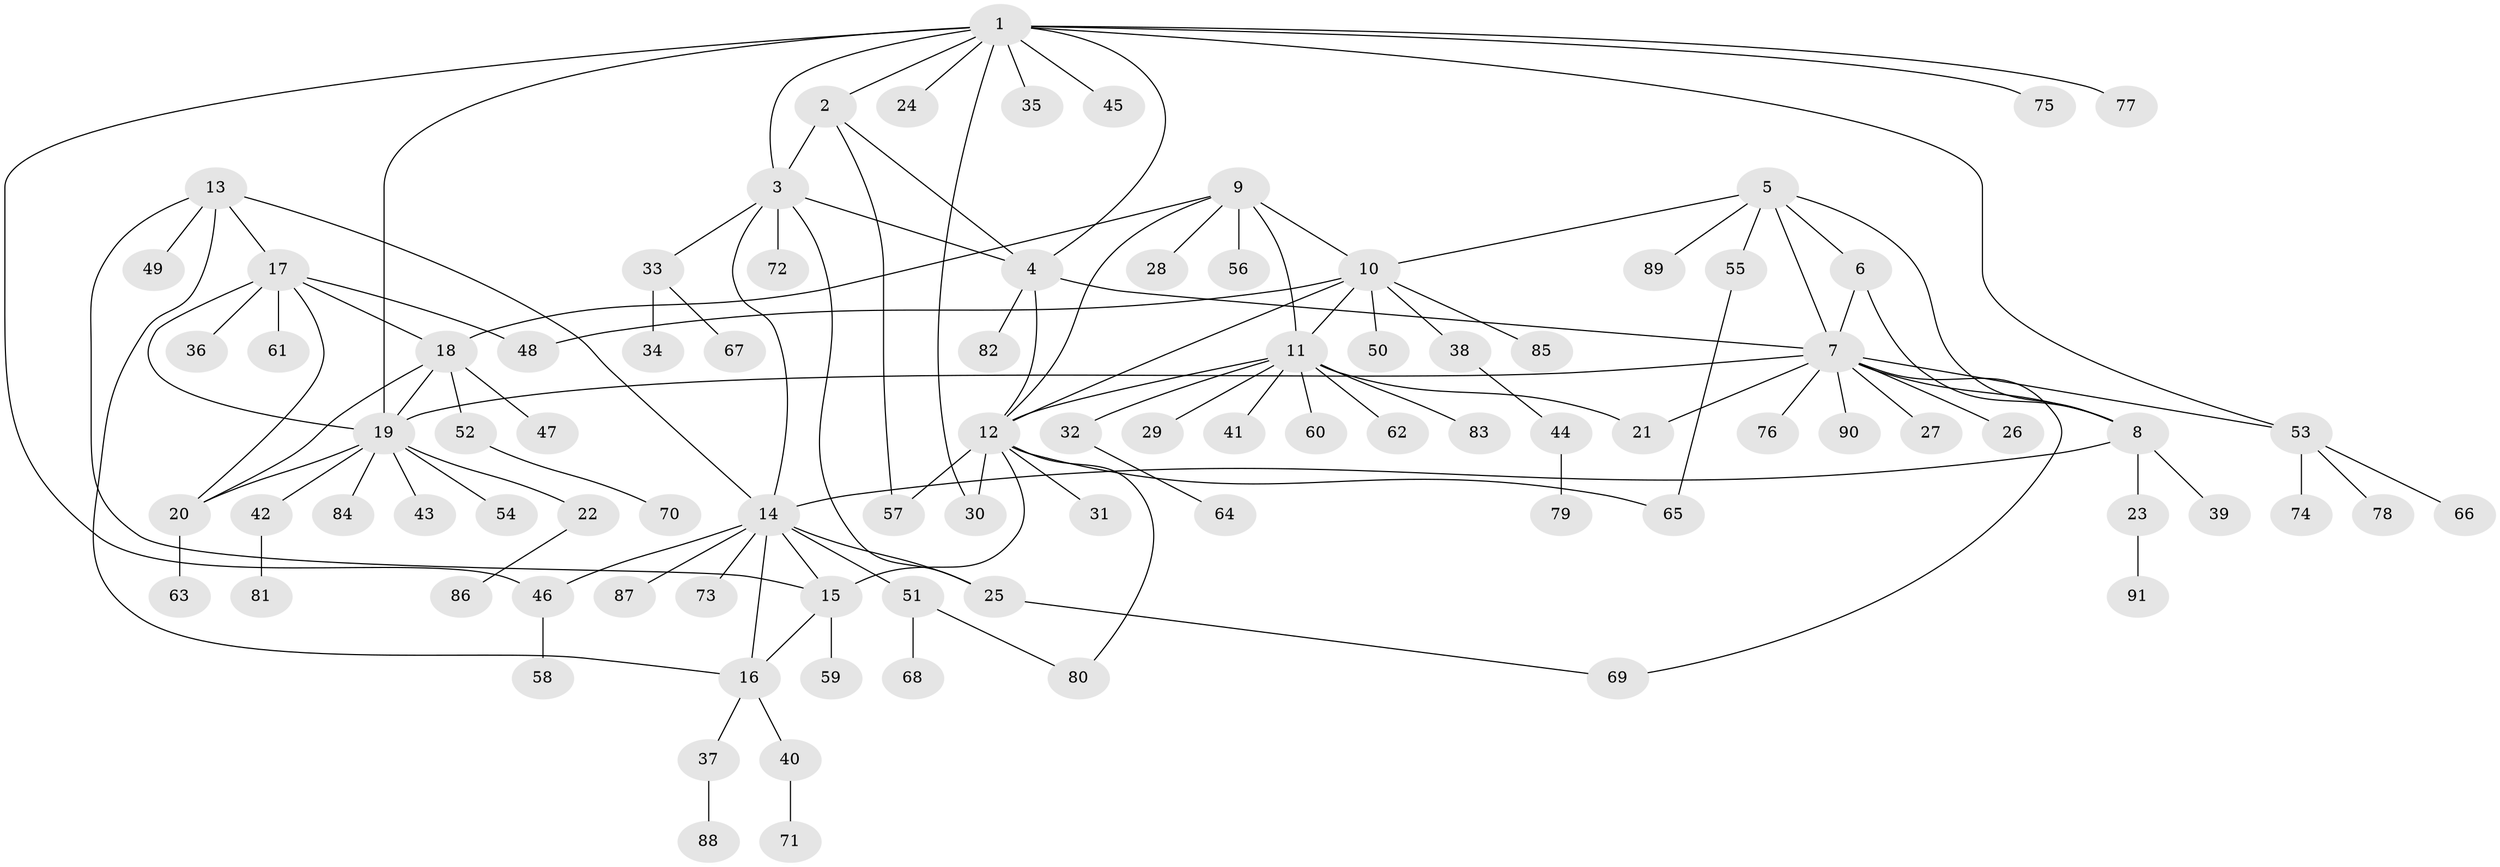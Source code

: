 // Generated by graph-tools (version 1.1) at 2025/16/03/09/25 04:16:10]
// undirected, 91 vertices, 121 edges
graph export_dot {
graph [start="1"]
  node [color=gray90,style=filled];
  1;
  2;
  3;
  4;
  5;
  6;
  7;
  8;
  9;
  10;
  11;
  12;
  13;
  14;
  15;
  16;
  17;
  18;
  19;
  20;
  21;
  22;
  23;
  24;
  25;
  26;
  27;
  28;
  29;
  30;
  31;
  32;
  33;
  34;
  35;
  36;
  37;
  38;
  39;
  40;
  41;
  42;
  43;
  44;
  45;
  46;
  47;
  48;
  49;
  50;
  51;
  52;
  53;
  54;
  55;
  56;
  57;
  58;
  59;
  60;
  61;
  62;
  63;
  64;
  65;
  66;
  67;
  68;
  69;
  70;
  71;
  72;
  73;
  74;
  75;
  76;
  77;
  78;
  79;
  80;
  81;
  82;
  83;
  84;
  85;
  86;
  87;
  88;
  89;
  90;
  91;
  1 -- 2;
  1 -- 3;
  1 -- 4;
  1 -- 19;
  1 -- 24;
  1 -- 30;
  1 -- 35;
  1 -- 45;
  1 -- 46;
  1 -- 53;
  1 -- 75;
  1 -- 77;
  2 -- 3;
  2 -- 4;
  2 -- 57;
  3 -- 4;
  3 -- 14;
  3 -- 25;
  3 -- 33;
  3 -- 72;
  4 -- 7;
  4 -- 12;
  4 -- 82;
  5 -- 6;
  5 -- 7;
  5 -- 8;
  5 -- 10;
  5 -- 55;
  5 -- 89;
  6 -- 7;
  6 -- 8;
  7 -- 8;
  7 -- 19;
  7 -- 21;
  7 -- 26;
  7 -- 27;
  7 -- 53;
  7 -- 69;
  7 -- 76;
  7 -- 90;
  8 -- 14;
  8 -- 23;
  8 -- 39;
  9 -- 10;
  9 -- 11;
  9 -- 12;
  9 -- 18;
  9 -- 28;
  9 -- 56;
  10 -- 11;
  10 -- 12;
  10 -- 38;
  10 -- 48;
  10 -- 50;
  10 -- 85;
  11 -- 12;
  11 -- 21;
  11 -- 29;
  11 -- 32;
  11 -- 41;
  11 -- 60;
  11 -- 62;
  11 -- 83;
  12 -- 15;
  12 -- 30;
  12 -- 31;
  12 -- 57;
  12 -- 65;
  12 -- 80;
  13 -- 14;
  13 -- 15;
  13 -- 16;
  13 -- 17;
  13 -- 49;
  14 -- 15;
  14 -- 16;
  14 -- 25;
  14 -- 46;
  14 -- 51;
  14 -- 73;
  14 -- 87;
  15 -- 16;
  15 -- 59;
  16 -- 37;
  16 -- 40;
  17 -- 18;
  17 -- 19;
  17 -- 20;
  17 -- 36;
  17 -- 48;
  17 -- 61;
  18 -- 19;
  18 -- 20;
  18 -- 47;
  18 -- 52;
  19 -- 20;
  19 -- 22;
  19 -- 42;
  19 -- 43;
  19 -- 54;
  19 -- 84;
  20 -- 63;
  22 -- 86;
  23 -- 91;
  25 -- 69;
  32 -- 64;
  33 -- 34;
  33 -- 67;
  37 -- 88;
  38 -- 44;
  40 -- 71;
  42 -- 81;
  44 -- 79;
  46 -- 58;
  51 -- 68;
  51 -- 80;
  52 -- 70;
  53 -- 66;
  53 -- 74;
  53 -- 78;
  55 -- 65;
}
